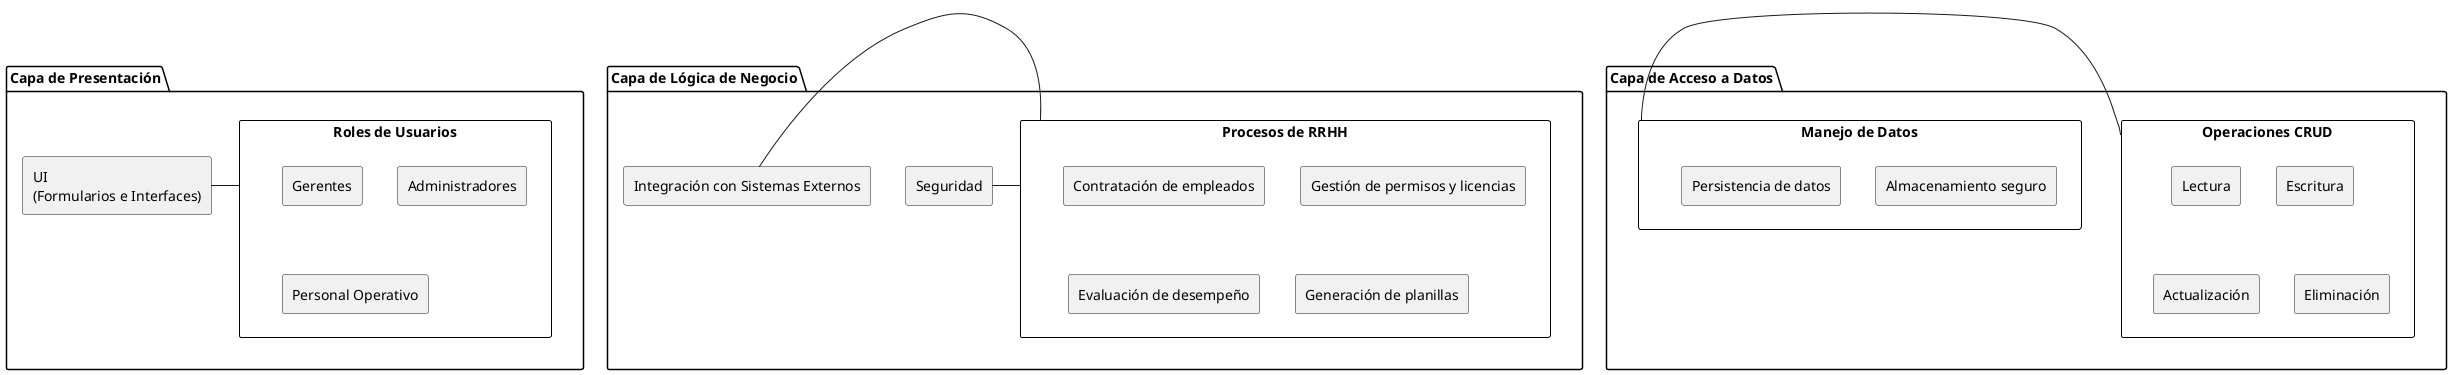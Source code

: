 @startuml
skinparam package {
    BackgroundColor White
    BorderColor Black
}

package "Capa de Presentación" {
    rectangle "UI\n(Formularios e Interfaces)" as UI
    rectangle "Roles de Usuarios" as Roles {
        rectangle "Gerentes" as Gerentes
        rectangle "Administradores" as Administradores
        rectangle "Personal Operativo" as PersonalOperativo
    }
    UI - Roles
}

package "Capa de Lógica de Negocio" {
    rectangle "Procesos de RRHH" as Procesos {
        rectangle "Contratación de empleados" as Contratacion
        rectangle "Gestión de permisos y licencias" as Permisos
        rectangle "Evaluación de desempeño" as Evaluacion
        rectangle "Generación de planillas" as Planillas
    }
    rectangle "Seguridad" as Seguridad
    rectangle "Integración con Sistemas Externos" as Integracion
    Procesos - Seguridad
    Procesos - Integracion
}

package "Capa de Acceso a Datos" {
    rectangle "Operaciones CRUD" as CRUD {
        rectangle "Lectura" as Lectura
        rectangle "Escritura" as Escritura
        rectangle "Actualización" as Actualizacion
        rectangle "Eliminación" as Eliminacion
    }
    rectangle "Manejo de Datos" as Manejo {
        rectangle "Almacenamiento seguro" as Almacenamiento
        rectangle "Persistencia de datos" as Persistencia
    }
    CRUD - Manejo
}
@enduml

